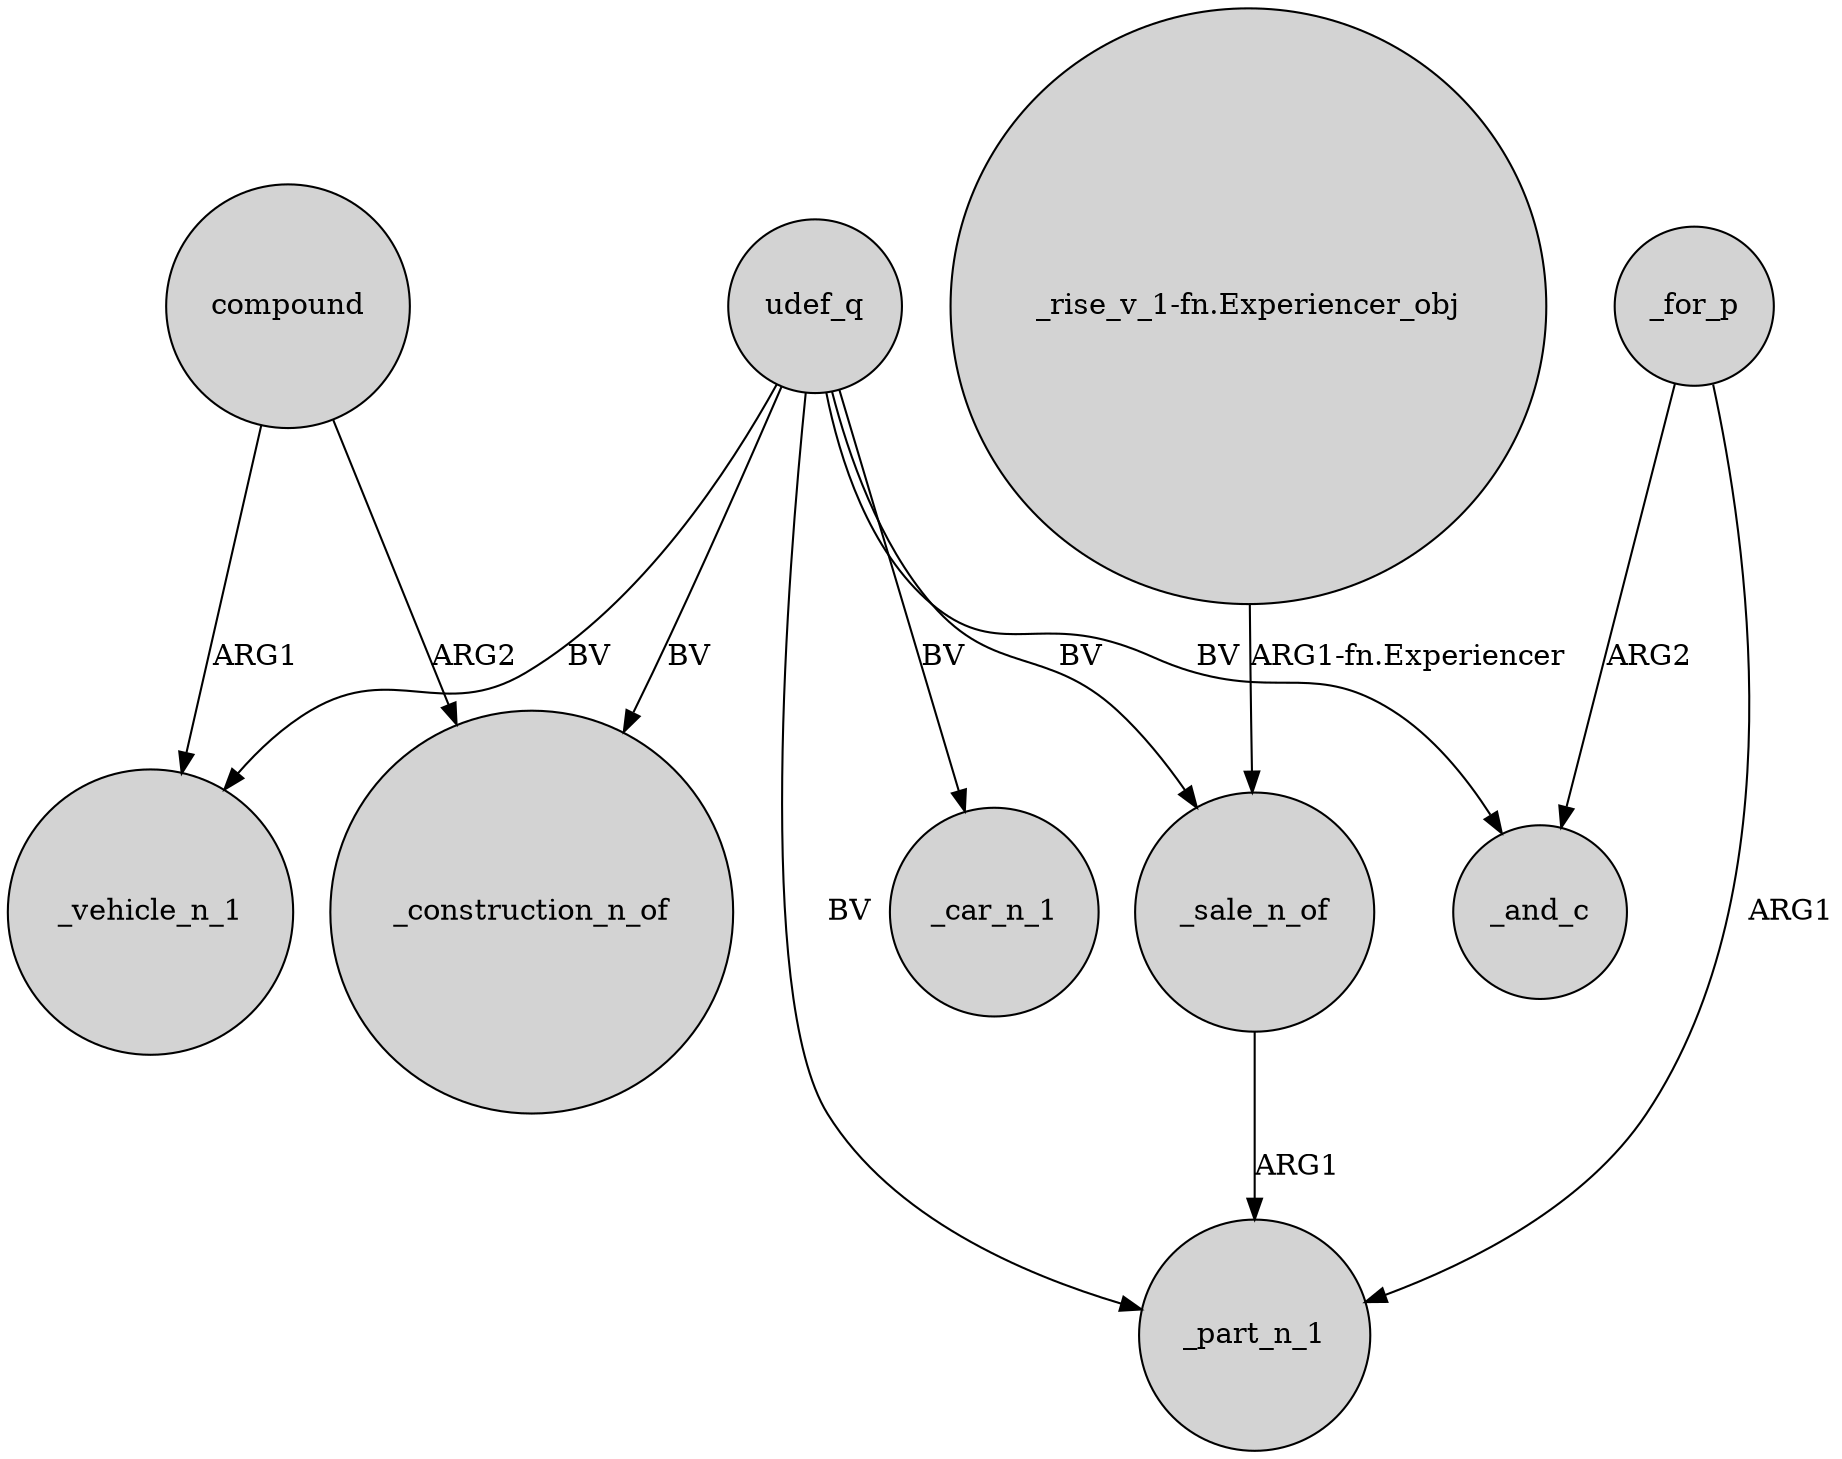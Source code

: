 digraph {
	node [shape=circle style=filled]
	udef_q -> _vehicle_n_1 [label=BV]
	_sale_n_of -> _part_n_1 [label=ARG1]
	compound -> _vehicle_n_1 [label=ARG1]
	udef_q -> _sale_n_of [label=BV]
	udef_q -> _and_c [label=BV]
	udef_q -> _construction_n_of [label=BV]
	udef_q -> _car_n_1 [label=BV]
	_for_p -> _part_n_1 [label=ARG1]
	udef_q -> _part_n_1 [label=BV]
	_for_p -> _and_c [label=ARG2]
	compound -> _construction_n_of [label=ARG2]
	"_rise_v_1-fn.Experiencer_obj" -> _sale_n_of [label="ARG1-fn.Experiencer"]
}
